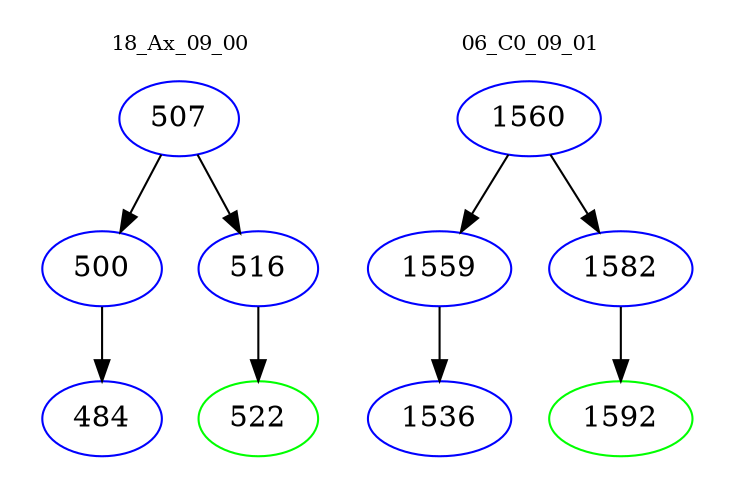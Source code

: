 digraph{
subgraph cluster_0 {
color = white
label = "18_Ax_09_00";
fontsize=10;
T0_507 [label="507", color="blue"]
T0_507 -> T0_500 [color="black"]
T0_500 [label="500", color="blue"]
T0_500 -> T0_484 [color="black"]
T0_484 [label="484", color="blue"]
T0_507 -> T0_516 [color="black"]
T0_516 [label="516", color="blue"]
T0_516 -> T0_522 [color="black"]
T0_522 [label="522", color="green"]
}
subgraph cluster_1 {
color = white
label = "06_C0_09_01";
fontsize=10;
T1_1560 [label="1560", color="blue"]
T1_1560 -> T1_1559 [color="black"]
T1_1559 [label="1559", color="blue"]
T1_1559 -> T1_1536 [color="black"]
T1_1536 [label="1536", color="blue"]
T1_1560 -> T1_1582 [color="black"]
T1_1582 [label="1582", color="blue"]
T1_1582 -> T1_1592 [color="black"]
T1_1592 [label="1592", color="green"]
}
}
